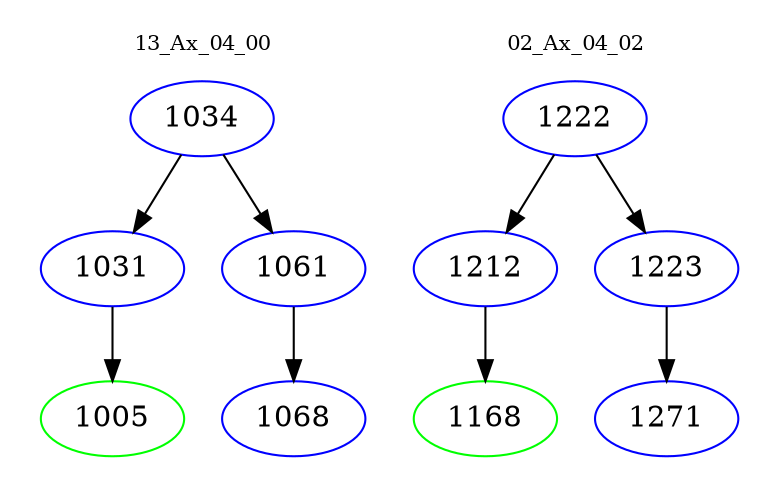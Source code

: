 digraph{
subgraph cluster_0 {
color = white
label = "13_Ax_04_00";
fontsize=10;
T0_1034 [label="1034", color="blue"]
T0_1034 -> T0_1031 [color="black"]
T0_1031 [label="1031", color="blue"]
T0_1031 -> T0_1005 [color="black"]
T0_1005 [label="1005", color="green"]
T0_1034 -> T0_1061 [color="black"]
T0_1061 [label="1061", color="blue"]
T0_1061 -> T0_1068 [color="black"]
T0_1068 [label="1068", color="blue"]
}
subgraph cluster_1 {
color = white
label = "02_Ax_04_02";
fontsize=10;
T1_1222 [label="1222", color="blue"]
T1_1222 -> T1_1212 [color="black"]
T1_1212 [label="1212", color="blue"]
T1_1212 -> T1_1168 [color="black"]
T1_1168 [label="1168", color="green"]
T1_1222 -> T1_1223 [color="black"]
T1_1223 [label="1223", color="blue"]
T1_1223 -> T1_1271 [color="black"]
T1_1271 [label="1271", color="blue"]
}
}
